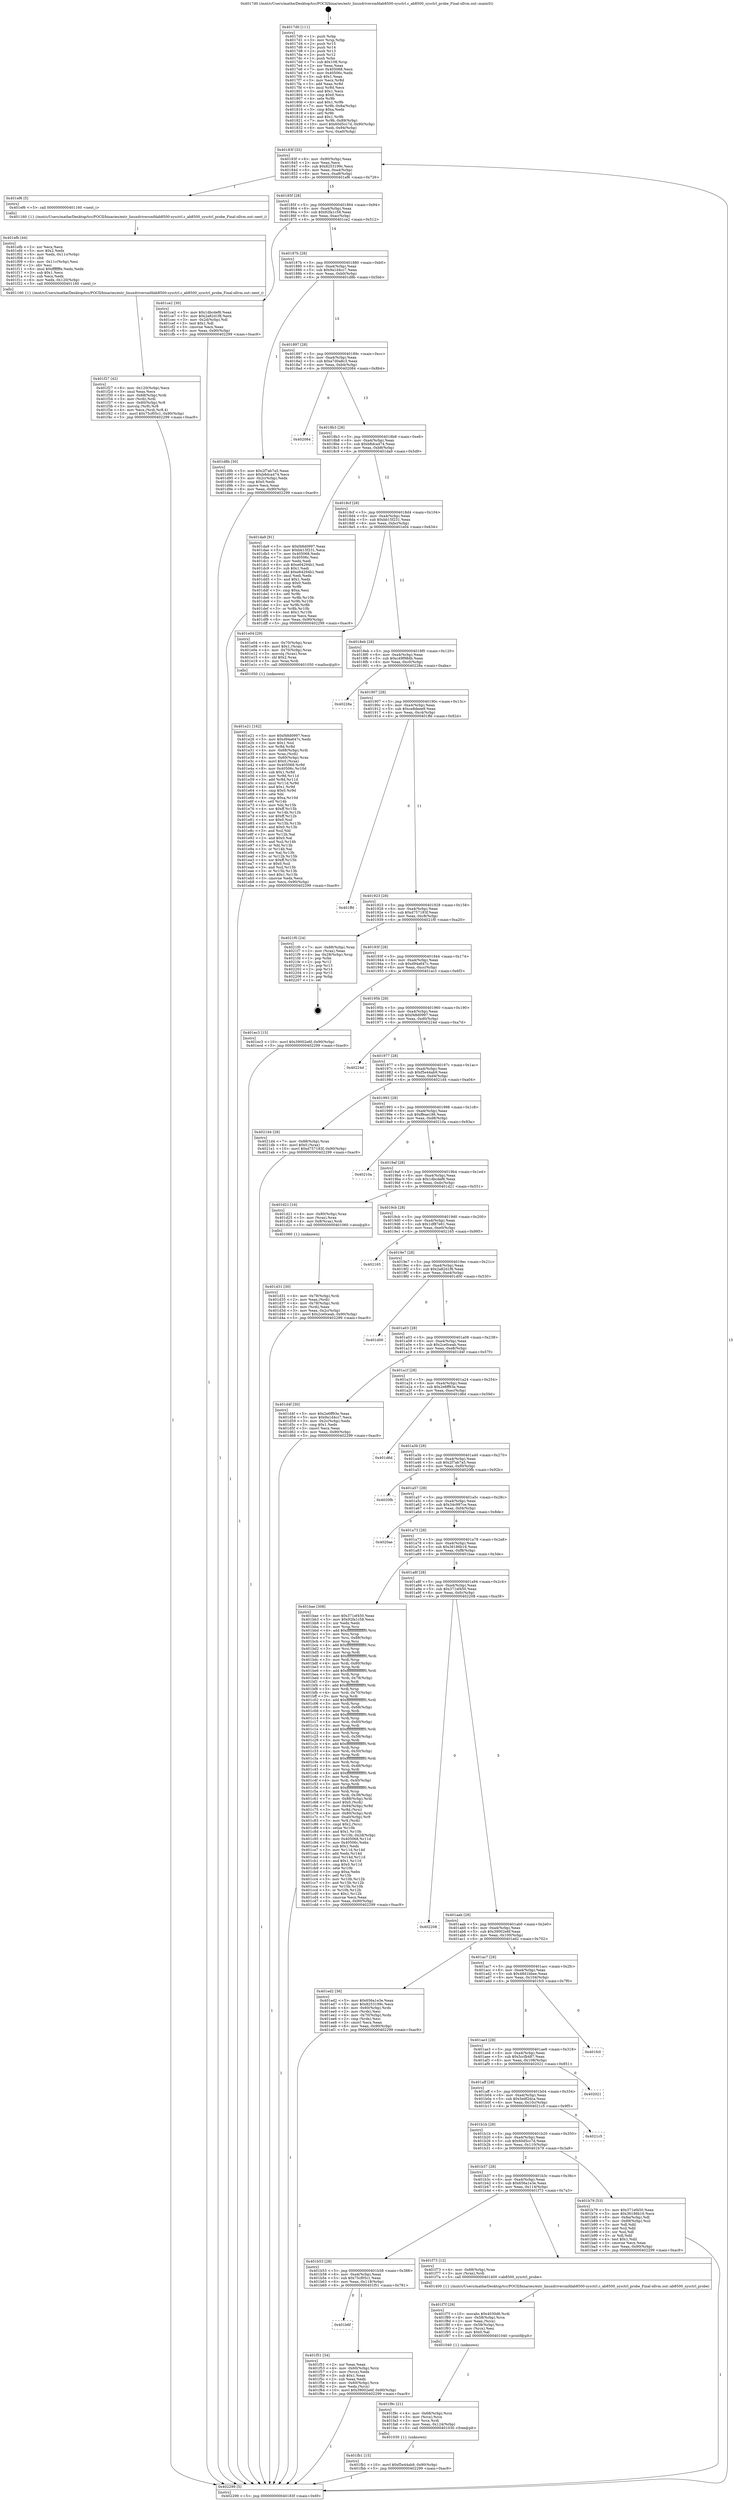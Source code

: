digraph "0x4017d0" {
  label = "0x4017d0 (/mnt/c/Users/mathe/Desktop/tcc/POCII/binaries/extr_linuxdriversmfdab8500-sysctrl.c_ab8500_sysctrl_probe_Final-ollvm.out::main(0))"
  labelloc = "t"
  node[shape=record]

  Entry [label="",width=0.3,height=0.3,shape=circle,fillcolor=black,style=filled]
  "0x40183f" [label="{
     0x40183f [32]\l
     | [instrs]\l
     &nbsp;&nbsp;0x40183f \<+6\>: mov -0x90(%rbp),%eax\l
     &nbsp;&nbsp;0x401845 \<+2\>: mov %eax,%ecx\l
     &nbsp;&nbsp;0x401847 \<+6\>: sub $0x8253199c,%ecx\l
     &nbsp;&nbsp;0x40184d \<+6\>: mov %eax,-0xa4(%rbp)\l
     &nbsp;&nbsp;0x401853 \<+6\>: mov %ecx,-0xa8(%rbp)\l
     &nbsp;&nbsp;0x401859 \<+6\>: je 0000000000401ef6 \<main+0x726\>\l
  }"]
  "0x401ef6" [label="{
     0x401ef6 [5]\l
     | [instrs]\l
     &nbsp;&nbsp;0x401ef6 \<+5\>: call 0000000000401160 \<next_i\>\l
     | [calls]\l
     &nbsp;&nbsp;0x401160 \{1\} (/mnt/c/Users/mathe/Desktop/tcc/POCII/binaries/extr_linuxdriversmfdab8500-sysctrl.c_ab8500_sysctrl_probe_Final-ollvm.out::next_i)\l
  }"]
  "0x40185f" [label="{
     0x40185f [28]\l
     | [instrs]\l
     &nbsp;&nbsp;0x40185f \<+5\>: jmp 0000000000401864 \<main+0x94\>\l
     &nbsp;&nbsp;0x401864 \<+6\>: mov -0xa4(%rbp),%eax\l
     &nbsp;&nbsp;0x40186a \<+5\>: sub $0x92fa1c58,%eax\l
     &nbsp;&nbsp;0x40186f \<+6\>: mov %eax,-0xac(%rbp)\l
     &nbsp;&nbsp;0x401875 \<+6\>: je 0000000000401ce2 \<main+0x512\>\l
  }"]
  Exit [label="",width=0.3,height=0.3,shape=circle,fillcolor=black,style=filled,peripheries=2]
  "0x401ce2" [label="{
     0x401ce2 [30]\l
     | [instrs]\l
     &nbsp;&nbsp;0x401ce2 \<+5\>: mov $0x1dbcdef6,%eax\l
     &nbsp;&nbsp;0x401ce7 \<+5\>: mov $0x2a82d1f8,%ecx\l
     &nbsp;&nbsp;0x401cec \<+3\>: mov -0x2d(%rbp),%dl\l
     &nbsp;&nbsp;0x401cef \<+3\>: test $0x1,%dl\l
     &nbsp;&nbsp;0x401cf2 \<+3\>: cmovne %ecx,%eax\l
     &nbsp;&nbsp;0x401cf5 \<+6\>: mov %eax,-0x90(%rbp)\l
     &nbsp;&nbsp;0x401cfb \<+5\>: jmp 0000000000402299 \<main+0xac9\>\l
  }"]
  "0x40187b" [label="{
     0x40187b [28]\l
     | [instrs]\l
     &nbsp;&nbsp;0x40187b \<+5\>: jmp 0000000000401880 \<main+0xb0\>\l
     &nbsp;&nbsp;0x401880 \<+6\>: mov -0xa4(%rbp),%eax\l
     &nbsp;&nbsp;0x401886 \<+5\>: sub $0x9a1d4cc7,%eax\l
     &nbsp;&nbsp;0x40188b \<+6\>: mov %eax,-0xb0(%rbp)\l
     &nbsp;&nbsp;0x401891 \<+6\>: je 0000000000401d8b \<main+0x5bb\>\l
  }"]
  "0x401fb1" [label="{
     0x401fb1 [15]\l
     | [instrs]\l
     &nbsp;&nbsp;0x401fb1 \<+10\>: movl $0xf5e44ab9,-0x90(%rbp)\l
     &nbsp;&nbsp;0x401fbb \<+5\>: jmp 0000000000402299 \<main+0xac9\>\l
  }"]
  "0x401d8b" [label="{
     0x401d8b [30]\l
     | [instrs]\l
     &nbsp;&nbsp;0x401d8b \<+5\>: mov $0x2f7ab7a5,%eax\l
     &nbsp;&nbsp;0x401d90 \<+5\>: mov $0xb8dca474,%ecx\l
     &nbsp;&nbsp;0x401d95 \<+3\>: mov -0x2c(%rbp),%edx\l
     &nbsp;&nbsp;0x401d98 \<+3\>: cmp $0x0,%edx\l
     &nbsp;&nbsp;0x401d9b \<+3\>: cmove %ecx,%eax\l
     &nbsp;&nbsp;0x401d9e \<+6\>: mov %eax,-0x90(%rbp)\l
     &nbsp;&nbsp;0x401da4 \<+5\>: jmp 0000000000402299 \<main+0xac9\>\l
  }"]
  "0x401897" [label="{
     0x401897 [28]\l
     | [instrs]\l
     &nbsp;&nbsp;0x401897 \<+5\>: jmp 000000000040189c \<main+0xcc\>\l
     &nbsp;&nbsp;0x40189c \<+6\>: mov -0xa4(%rbp),%eax\l
     &nbsp;&nbsp;0x4018a2 \<+5\>: sub $0xa7d0a8c3,%eax\l
     &nbsp;&nbsp;0x4018a7 \<+6\>: mov %eax,-0xb4(%rbp)\l
     &nbsp;&nbsp;0x4018ad \<+6\>: je 0000000000402084 \<main+0x8b4\>\l
  }"]
  "0x401f9c" [label="{
     0x401f9c [21]\l
     | [instrs]\l
     &nbsp;&nbsp;0x401f9c \<+4\>: mov -0x68(%rbp),%rcx\l
     &nbsp;&nbsp;0x401fa0 \<+3\>: mov (%rcx),%rcx\l
     &nbsp;&nbsp;0x401fa3 \<+3\>: mov %rcx,%rdi\l
     &nbsp;&nbsp;0x401fa6 \<+6\>: mov %eax,-0x124(%rbp)\l
     &nbsp;&nbsp;0x401fac \<+5\>: call 0000000000401030 \<free@plt\>\l
     | [calls]\l
     &nbsp;&nbsp;0x401030 \{1\} (unknown)\l
  }"]
  "0x402084" [label="{
     0x402084\l
  }", style=dashed]
  "0x4018b3" [label="{
     0x4018b3 [28]\l
     | [instrs]\l
     &nbsp;&nbsp;0x4018b3 \<+5\>: jmp 00000000004018b8 \<main+0xe8\>\l
     &nbsp;&nbsp;0x4018b8 \<+6\>: mov -0xa4(%rbp),%eax\l
     &nbsp;&nbsp;0x4018be \<+5\>: sub $0xb8dca474,%eax\l
     &nbsp;&nbsp;0x4018c3 \<+6\>: mov %eax,-0xb8(%rbp)\l
     &nbsp;&nbsp;0x4018c9 \<+6\>: je 0000000000401da9 \<main+0x5d9\>\l
  }"]
  "0x401f7f" [label="{
     0x401f7f [29]\l
     | [instrs]\l
     &nbsp;&nbsp;0x401f7f \<+10\>: movabs $0x4030d6,%rdi\l
     &nbsp;&nbsp;0x401f89 \<+4\>: mov -0x58(%rbp),%rcx\l
     &nbsp;&nbsp;0x401f8d \<+2\>: mov %eax,(%rcx)\l
     &nbsp;&nbsp;0x401f8f \<+4\>: mov -0x58(%rbp),%rcx\l
     &nbsp;&nbsp;0x401f93 \<+2\>: mov (%rcx),%esi\l
     &nbsp;&nbsp;0x401f95 \<+2\>: mov $0x0,%al\l
     &nbsp;&nbsp;0x401f97 \<+5\>: call 0000000000401040 \<printf@plt\>\l
     | [calls]\l
     &nbsp;&nbsp;0x401040 \{1\} (unknown)\l
  }"]
  "0x401da9" [label="{
     0x401da9 [91]\l
     | [instrs]\l
     &nbsp;&nbsp;0x401da9 \<+5\>: mov $0xf48d0997,%eax\l
     &nbsp;&nbsp;0x401dae \<+5\>: mov $0xbb15f231,%ecx\l
     &nbsp;&nbsp;0x401db3 \<+7\>: mov 0x405068,%edx\l
     &nbsp;&nbsp;0x401dba \<+7\>: mov 0x40506c,%esi\l
     &nbsp;&nbsp;0x401dc1 \<+2\>: mov %edx,%edi\l
     &nbsp;&nbsp;0x401dc3 \<+6\>: sub $0xe64294b1,%edi\l
     &nbsp;&nbsp;0x401dc9 \<+3\>: sub $0x1,%edi\l
     &nbsp;&nbsp;0x401dcc \<+6\>: add $0xe64294b1,%edi\l
     &nbsp;&nbsp;0x401dd2 \<+3\>: imul %edi,%edx\l
     &nbsp;&nbsp;0x401dd5 \<+3\>: and $0x1,%edx\l
     &nbsp;&nbsp;0x401dd8 \<+3\>: cmp $0x0,%edx\l
     &nbsp;&nbsp;0x401ddb \<+4\>: sete %r8b\l
     &nbsp;&nbsp;0x401ddf \<+3\>: cmp $0xa,%esi\l
     &nbsp;&nbsp;0x401de2 \<+4\>: setl %r9b\l
     &nbsp;&nbsp;0x401de6 \<+3\>: mov %r8b,%r10b\l
     &nbsp;&nbsp;0x401de9 \<+3\>: and %r9b,%r10b\l
     &nbsp;&nbsp;0x401dec \<+3\>: xor %r9b,%r8b\l
     &nbsp;&nbsp;0x401def \<+3\>: or %r8b,%r10b\l
     &nbsp;&nbsp;0x401df2 \<+4\>: test $0x1,%r10b\l
     &nbsp;&nbsp;0x401df6 \<+3\>: cmovne %ecx,%eax\l
     &nbsp;&nbsp;0x401df9 \<+6\>: mov %eax,-0x90(%rbp)\l
     &nbsp;&nbsp;0x401dff \<+5\>: jmp 0000000000402299 \<main+0xac9\>\l
  }"]
  "0x4018cf" [label="{
     0x4018cf [28]\l
     | [instrs]\l
     &nbsp;&nbsp;0x4018cf \<+5\>: jmp 00000000004018d4 \<main+0x104\>\l
     &nbsp;&nbsp;0x4018d4 \<+6\>: mov -0xa4(%rbp),%eax\l
     &nbsp;&nbsp;0x4018da \<+5\>: sub $0xbb15f231,%eax\l
     &nbsp;&nbsp;0x4018df \<+6\>: mov %eax,-0xbc(%rbp)\l
     &nbsp;&nbsp;0x4018e5 \<+6\>: je 0000000000401e04 \<main+0x634\>\l
  }"]
  "0x401b6f" [label="{
     0x401b6f\l
  }", style=dashed]
  "0x401e04" [label="{
     0x401e04 [29]\l
     | [instrs]\l
     &nbsp;&nbsp;0x401e04 \<+4\>: mov -0x70(%rbp),%rax\l
     &nbsp;&nbsp;0x401e08 \<+6\>: movl $0x1,(%rax)\l
     &nbsp;&nbsp;0x401e0e \<+4\>: mov -0x70(%rbp),%rax\l
     &nbsp;&nbsp;0x401e12 \<+3\>: movslq (%rax),%rax\l
     &nbsp;&nbsp;0x401e15 \<+4\>: shl $0x2,%rax\l
     &nbsp;&nbsp;0x401e19 \<+3\>: mov %rax,%rdi\l
     &nbsp;&nbsp;0x401e1c \<+5\>: call 0000000000401050 \<malloc@plt\>\l
     | [calls]\l
     &nbsp;&nbsp;0x401050 \{1\} (unknown)\l
  }"]
  "0x4018eb" [label="{
     0x4018eb [28]\l
     | [instrs]\l
     &nbsp;&nbsp;0x4018eb \<+5\>: jmp 00000000004018f0 \<main+0x120\>\l
     &nbsp;&nbsp;0x4018f0 \<+6\>: mov -0xa4(%rbp),%eax\l
     &nbsp;&nbsp;0x4018f6 \<+5\>: sub $0xc49f98db,%eax\l
     &nbsp;&nbsp;0x4018fb \<+6\>: mov %eax,-0xc0(%rbp)\l
     &nbsp;&nbsp;0x401901 \<+6\>: je 000000000040228a \<main+0xaba\>\l
  }"]
  "0x401f51" [label="{
     0x401f51 [34]\l
     | [instrs]\l
     &nbsp;&nbsp;0x401f51 \<+2\>: xor %eax,%eax\l
     &nbsp;&nbsp;0x401f53 \<+4\>: mov -0x60(%rbp),%rcx\l
     &nbsp;&nbsp;0x401f57 \<+2\>: mov (%rcx),%edx\l
     &nbsp;&nbsp;0x401f59 \<+3\>: sub $0x1,%eax\l
     &nbsp;&nbsp;0x401f5c \<+2\>: sub %eax,%edx\l
     &nbsp;&nbsp;0x401f5e \<+4\>: mov -0x60(%rbp),%rcx\l
     &nbsp;&nbsp;0x401f62 \<+2\>: mov %edx,(%rcx)\l
     &nbsp;&nbsp;0x401f64 \<+10\>: movl $0x39002e6f,-0x90(%rbp)\l
     &nbsp;&nbsp;0x401f6e \<+5\>: jmp 0000000000402299 \<main+0xac9\>\l
  }"]
  "0x40228a" [label="{
     0x40228a\l
  }", style=dashed]
  "0x401907" [label="{
     0x401907 [28]\l
     | [instrs]\l
     &nbsp;&nbsp;0x401907 \<+5\>: jmp 000000000040190c \<main+0x13c\>\l
     &nbsp;&nbsp;0x40190c \<+6\>: mov -0xa4(%rbp),%eax\l
     &nbsp;&nbsp;0x401912 \<+5\>: sub $0xce8deee9,%eax\l
     &nbsp;&nbsp;0x401917 \<+6\>: mov %eax,-0xc4(%rbp)\l
     &nbsp;&nbsp;0x40191d \<+6\>: je 0000000000401ffd \<main+0x82d\>\l
  }"]
  "0x401b53" [label="{
     0x401b53 [28]\l
     | [instrs]\l
     &nbsp;&nbsp;0x401b53 \<+5\>: jmp 0000000000401b58 \<main+0x388\>\l
     &nbsp;&nbsp;0x401b58 \<+6\>: mov -0xa4(%rbp),%eax\l
     &nbsp;&nbsp;0x401b5e \<+5\>: sub $0x75cf05c1,%eax\l
     &nbsp;&nbsp;0x401b63 \<+6\>: mov %eax,-0x118(%rbp)\l
     &nbsp;&nbsp;0x401b69 \<+6\>: je 0000000000401f51 \<main+0x781\>\l
  }"]
  "0x401ffd" [label="{
     0x401ffd\l
  }", style=dashed]
  "0x401923" [label="{
     0x401923 [28]\l
     | [instrs]\l
     &nbsp;&nbsp;0x401923 \<+5\>: jmp 0000000000401928 \<main+0x158\>\l
     &nbsp;&nbsp;0x401928 \<+6\>: mov -0xa4(%rbp),%eax\l
     &nbsp;&nbsp;0x40192e \<+5\>: sub $0xd757183f,%eax\l
     &nbsp;&nbsp;0x401933 \<+6\>: mov %eax,-0xc8(%rbp)\l
     &nbsp;&nbsp;0x401939 \<+6\>: je 00000000004021f0 \<main+0xa20\>\l
  }"]
  "0x401f73" [label="{
     0x401f73 [12]\l
     | [instrs]\l
     &nbsp;&nbsp;0x401f73 \<+4\>: mov -0x68(%rbp),%rax\l
     &nbsp;&nbsp;0x401f77 \<+3\>: mov (%rax),%rdi\l
     &nbsp;&nbsp;0x401f7a \<+5\>: call 0000000000401400 \<ab8500_sysctrl_probe\>\l
     | [calls]\l
     &nbsp;&nbsp;0x401400 \{1\} (/mnt/c/Users/mathe/Desktop/tcc/POCII/binaries/extr_linuxdriversmfdab8500-sysctrl.c_ab8500_sysctrl_probe_Final-ollvm.out::ab8500_sysctrl_probe)\l
  }"]
  "0x4021f0" [label="{
     0x4021f0 [24]\l
     | [instrs]\l
     &nbsp;&nbsp;0x4021f0 \<+7\>: mov -0x88(%rbp),%rax\l
     &nbsp;&nbsp;0x4021f7 \<+2\>: mov (%rax),%eax\l
     &nbsp;&nbsp;0x4021f9 \<+4\>: lea -0x28(%rbp),%rsp\l
     &nbsp;&nbsp;0x4021fd \<+1\>: pop %rbx\l
     &nbsp;&nbsp;0x4021fe \<+2\>: pop %r12\l
     &nbsp;&nbsp;0x402200 \<+2\>: pop %r13\l
     &nbsp;&nbsp;0x402202 \<+2\>: pop %r14\l
     &nbsp;&nbsp;0x402204 \<+2\>: pop %r15\l
     &nbsp;&nbsp;0x402206 \<+1\>: pop %rbp\l
     &nbsp;&nbsp;0x402207 \<+1\>: ret\l
  }"]
  "0x40193f" [label="{
     0x40193f [28]\l
     | [instrs]\l
     &nbsp;&nbsp;0x40193f \<+5\>: jmp 0000000000401944 \<main+0x174\>\l
     &nbsp;&nbsp;0x401944 \<+6\>: mov -0xa4(%rbp),%eax\l
     &nbsp;&nbsp;0x40194a \<+5\>: sub $0xd94a647c,%eax\l
     &nbsp;&nbsp;0x40194f \<+6\>: mov %eax,-0xcc(%rbp)\l
     &nbsp;&nbsp;0x401955 \<+6\>: je 0000000000401ec3 \<main+0x6f3\>\l
  }"]
  "0x401f27" [label="{
     0x401f27 [42]\l
     | [instrs]\l
     &nbsp;&nbsp;0x401f27 \<+6\>: mov -0x120(%rbp),%ecx\l
     &nbsp;&nbsp;0x401f2d \<+3\>: imul %eax,%ecx\l
     &nbsp;&nbsp;0x401f30 \<+4\>: mov -0x68(%rbp),%rdi\l
     &nbsp;&nbsp;0x401f34 \<+3\>: mov (%rdi),%rdi\l
     &nbsp;&nbsp;0x401f37 \<+4\>: mov -0x60(%rbp),%r8\l
     &nbsp;&nbsp;0x401f3b \<+3\>: movslq (%r8),%r8\l
     &nbsp;&nbsp;0x401f3e \<+4\>: mov %ecx,(%rdi,%r8,4)\l
     &nbsp;&nbsp;0x401f42 \<+10\>: movl $0x75cf05c1,-0x90(%rbp)\l
     &nbsp;&nbsp;0x401f4c \<+5\>: jmp 0000000000402299 \<main+0xac9\>\l
  }"]
  "0x401ec3" [label="{
     0x401ec3 [15]\l
     | [instrs]\l
     &nbsp;&nbsp;0x401ec3 \<+10\>: movl $0x39002e6f,-0x90(%rbp)\l
     &nbsp;&nbsp;0x401ecd \<+5\>: jmp 0000000000402299 \<main+0xac9\>\l
  }"]
  "0x40195b" [label="{
     0x40195b [28]\l
     | [instrs]\l
     &nbsp;&nbsp;0x40195b \<+5\>: jmp 0000000000401960 \<main+0x190\>\l
     &nbsp;&nbsp;0x401960 \<+6\>: mov -0xa4(%rbp),%eax\l
     &nbsp;&nbsp;0x401966 \<+5\>: sub $0xf48d0997,%eax\l
     &nbsp;&nbsp;0x40196b \<+6\>: mov %eax,-0xd0(%rbp)\l
     &nbsp;&nbsp;0x401971 \<+6\>: je 000000000040224d \<main+0xa7d\>\l
  }"]
  "0x401efb" [label="{
     0x401efb [44]\l
     | [instrs]\l
     &nbsp;&nbsp;0x401efb \<+2\>: xor %ecx,%ecx\l
     &nbsp;&nbsp;0x401efd \<+5\>: mov $0x2,%edx\l
     &nbsp;&nbsp;0x401f02 \<+6\>: mov %edx,-0x11c(%rbp)\l
     &nbsp;&nbsp;0x401f08 \<+1\>: cltd\l
     &nbsp;&nbsp;0x401f09 \<+6\>: mov -0x11c(%rbp),%esi\l
     &nbsp;&nbsp;0x401f0f \<+2\>: idiv %esi\l
     &nbsp;&nbsp;0x401f11 \<+6\>: imul $0xfffffffe,%edx,%edx\l
     &nbsp;&nbsp;0x401f17 \<+3\>: sub $0x1,%ecx\l
     &nbsp;&nbsp;0x401f1a \<+2\>: sub %ecx,%edx\l
     &nbsp;&nbsp;0x401f1c \<+6\>: mov %edx,-0x120(%rbp)\l
     &nbsp;&nbsp;0x401f22 \<+5\>: call 0000000000401160 \<next_i\>\l
     | [calls]\l
     &nbsp;&nbsp;0x401160 \{1\} (/mnt/c/Users/mathe/Desktop/tcc/POCII/binaries/extr_linuxdriversmfdab8500-sysctrl.c_ab8500_sysctrl_probe_Final-ollvm.out::next_i)\l
  }"]
  "0x40224d" [label="{
     0x40224d\l
  }", style=dashed]
  "0x401977" [label="{
     0x401977 [28]\l
     | [instrs]\l
     &nbsp;&nbsp;0x401977 \<+5\>: jmp 000000000040197c \<main+0x1ac\>\l
     &nbsp;&nbsp;0x40197c \<+6\>: mov -0xa4(%rbp),%eax\l
     &nbsp;&nbsp;0x401982 \<+5\>: sub $0xf5e44ab9,%eax\l
     &nbsp;&nbsp;0x401987 \<+6\>: mov %eax,-0xd4(%rbp)\l
     &nbsp;&nbsp;0x40198d \<+6\>: je 00000000004021d4 \<main+0xa04\>\l
  }"]
  "0x401e21" [label="{
     0x401e21 [162]\l
     | [instrs]\l
     &nbsp;&nbsp;0x401e21 \<+5\>: mov $0xf48d0997,%ecx\l
     &nbsp;&nbsp;0x401e26 \<+5\>: mov $0xd94a647c,%edx\l
     &nbsp;&nbsp;0x401e2b \<+3\>: mov $0x1,%sil\l
     &nbsp;&nbsp;0x401e2e \<+3\>: xor %r8d,%r8d\l
     &nbsp;&nbsp;0x401e31 \<+4\>: mov -0x68(%rbp),%rdi\l
     &nbsp;&nbsp;0x401e35 \<+3\>: mov %rax,(%rdi)\l
     &nbsp;&nbsp;0x401e38 \<+4\>: mov -0x60(%rbp),%rax\l
     &nbsp;&nbsp;0x401e3c \<+6\>: movl $0x0,(%rax)\l
     &nbsp;&nbsp;0x401e42 \<+8\>: mov 0x405068,%r9d\l
     &nbsp;&nbsp;0x401e4a \<+8\>: mov 0x40506c,%r10d\l
     &nbsp;&nbsp;0x401e52 \<+4\>: sub $0x1,%r8d\l
     &nbsp;&nbsp;0x401e56 \<+3\>: mov %r9d,%r11d\l
     &nbsp;&nbsp;0x401e59 \<+3\>: add %r8d,%r11d\l
     &nbsp;&nbsp;0x401e5c \<+4\>: imul %r11d,%r9d\l
     &nbsp;&nbsp;0x401e60 \<+4\>: and $0x1,%r9d\l
     &nbsp;&nbsp;0x401e64 \<+4\>: cmp $0x0,%r9d\l
     &nbsp;&nbsp;0x401e68 \<+3\>: sete %bl\l
     &nbsp;&nbsp;0x401e6b \<+4\>: cmp $0xa,%r10d\l
     &nbsp;&nbsp;0x401e6f \<+4\>: setl %r14b\l
     &nbsp;&nbsp;0x401e73 \<+3\>: mov %bl,%r15b\l
     &nbsp;&nbsp;0x401e76 \<+4\>: xor $0xff,%r15b\l
     &nbsp;&nbsp;0x401e7a \<+3\>: mov %r14b,%r12b\l
     &nbsp;&nbsp;0x401e7d \<+4\>: xor $0xff,%r12b\l
     &nbsp;&nbsp;0x401e81 \<+4\>: xor $0x0,%sil\l
     &nbsp;&nbsp;0x401e85 \<+3\>: mov %r15b,%r13b\l
     &nbsp;&nbsp;0x401e88 \<+4\>: and $0x0,%r13b\l
     &nbsp;&nbsp;0x401e8c \<+3\>: and %sil,%bl\l
     &nbsp;&nbsp;0x401e8f \<+3\>: mov %r12b,%al\l
     &nbsp;&nbsp;0x401e92 \<+2\>: and $0x0,%al\l
     &nbsp;&nbsp;0x401e94 \<+3\>: and %sil,%r14b\l
     &nbsp;&nbsp;0x401e97 \<+3\>: or %bl,%r13b\l
     &nbsp;&nbsp;0x401e9a \<+3\>: or %r14b,%al\l
     &nbsp;&nbsp;0x401e9d \<+3\>: xor %al,%r13b\l
     &nbsp;&nbsp;0x401ea0 \<+3\>: or %r12b,%r15b\l
     &nbsp;&nbsp;0x401ea3 \<+4\>: xor $0xff,%r15b\l
     &nbsp;&nbsp;0x401ea7 \<+4\>: or $0x0,%sil\l
     &nbsp;&nbsp;0x401eab \<+3\>: and %sil,%r15b\l
     &nbsp;&nbsp;0x401eae \<+3\>: or %r15b,%r13b\l
     &nbsp;&nbsp;0x401eb1 \<+4\>: test $0x1,%r13b\l
     &nbsp;&nbsp;0x401eb5 \<+3\>: cmovne %edx,%ecx\l
     &nbsp;&nbsp;0x401eb8 \<+6\>: mov %ecx,-0x90(%rbp)\l
     &nbsp;&nbsp;0x401ebe \<+5\>: jmp 0000000000402299 \<main+0xac9\>\l
  }"]
  "0x4021d4" [label="{
     0x4021d4 [28]\l
     | [instrs]\l
     &nbsp;&nbsp;0x4021d4 \<+7\>: mov -0x88(%rbp),%rax\l
     &nbsp;&nbsp;0x4021db \<+6\>: movl $0x0,(%rax)\l
     &nbsp;&nbsp;0x4021e1 \<+10\>: movl $0xd757183f,-0x90(%rbp)\l
     &nbsp;&nbsp;0x4021eb \<+5\>: jmp 0000000000402299 \<main+0xac9\>\l
  }"]
  "0x401993" [label="{
     0x401993 [28]\l
     | [instrs]\l
     &nbsp;&nbsp;0x401993 \<+5\>: jmp 0000000000401998 \<main+0x1c8\>\l
     &nbsp;&nbsp;0x401998 \<+6\>: mov -0xa4(%rbp),%eax\l
     &nbsp;&nbsp;0x40199e \<+5\>: sub $0xffeae186,%eax\l
     &nbsp;&nbsp;0x4019a3 \<+6\>: mov %eax,-0xd8(%rbp)\l
     &nbsp;&nbsp;0x4019a9 \<+6\>: je 000000000040210a \<main+0x93a\>\l
  }"]
  "0x401d31" [label="{
     0x401d31 [30]\l
     | [instrs]\l
     &nbsp;&nbsp;0x401d31 \<+4\>: mov -0x78(%rbp),%rdi\l
     &nbsp;&nbsp;0x401d35 \<+2\>: mov %eax,(%rdi)\l
     &nbsp;&nbsp;0x401d37 \<+4\>: mov -0x78(%rbp),%rdi\l
     &nbsp;&nbsp;0x401d3b \<+2\>: mov (%rdi),%eax\l
     &nbsp;&nbsp;0x401d3d \<+3\>: mov %eax,-0x2c(%rbp)\l
     &nbsp;&nbsp;0x401d40 \<+10\>: movl $0x2ce0ceab,-0x90(%rbp)\l
     &nbsp;&nbsp;0x401d4a \<+5\>: jmp 0000000000402299 \<main+0xac9\>\l
  }"]
  "0x40210a" [label="{
     0x40210a\l
  }", style=dashed]
  "0x4019af" [label="{
     0x4019af [28]\l
     | [instrs]\l
     &nbsp;&nbsp;0x4019af \<+5\>: jmp 00000000004019b4 \<main+0x1e4\>\l
     &nbsp;&nbsp;0x4019b4 \<+6\>: mov -0xa4(%rbp),%eax\l
     &nbsp;&nbsp;0x4019ba \<+5\>: sub $0x1dbcdef6,%eax\l
     &nbsp;&nbsp;0x4019bf \<+6\>: mov %eax,-0xdc(%rbp)\l
     &nbsp;&nbsp;0x4019c5 \<+6\>: je 0000000000401d21 \<main+0x551\>\l
  }"]
  "0x4017d0" [label="{
     0x4017d0 [111]\l
     | [instrs]\l
     &nbsp;&nbsp;0x4017d0 \<+1\>: push %rbp\l
     &nbsp;&nbsp;0x4017d1 \<+3\>: mov %rsp,%rbp\l
     &nbsp;&nbsp;0x4017d4 \<+2\>: push %r15\l
     &nbsp;&nbsp;0x4017d6 \<+2\>: push %r14\l
     &nbsp;&nbsp;0x4017d8 \<+2\>: push %r13\l
     &nbsp;&nbsp;0x4017da \<+2\>: push %r12\l
     &nbsp;&nbsp;0x4017dc \<+1\>: push %rbx\l
     &nbsp;&nbsp;0x4017dd \<+7\>: sub $0x108,%rsp\l
     &nbsp;&nbsp;0x4017e4 \<+2\>: xor %eax,%eax\l
     &nbsp;&nbsp;0x4017e6 \<+7\>: mov 0x405068,%ecx\l
     &nbsp;&nbsp;0x4017ed \<+7\>: mov 0x40506c,%edx\l
     &nbsp;&nbsp;0x4017f4 \<+3\>: sub $0x1,%eax\l
     &nbsp;&nbsp;0x4017f7 \<+3\>: mov %ecx,%r8d\l
     &nbsp;&nbsp;0x4017fa \<+3\>: add %eax,%r8d\l
     &nbsp;&nbsp;0x4017fd \<+4\>: imul %r8d,%ecx\l
     &nbsp;&nbsp;0x401801 \<+3\>: and $0x1,%ecx\l
     &nbsp;&nbsp;0x401804 \<+3\>: cmp $0x0,%ecx\l
     &nbsp;&nbsp;0x401807 \<+4\>: sete %r9b\l
     &nbsp;&nbsp;0x40180b \<+4\>: and $0x1,%r9b\l
     &nbsp;&nbsp;0x40180f \<+7\>: mov %r9b,-0x8a(%rbp)\l
     &nbsp;&nbsp;0x401816 \<+3\>: cmp $0xa,%edx\l
     &nbsp;&nbsp;0x401819 \<+4\>: setl %r9b\l
     &nbsp;&nbsp;0x40181d \<+4\>: and $0x1,%r9b\l
     &nbsp;&nbsp;0x401821 \<+7\>: mov %r9b,-0x89(%rbp)\l
     &nbsp;&nbsp;0x401828 \<+10\>: movl $0x60d5cc7d,-0x90(%rbp)\l
     &nbsp;&nbsp;0x401832 \<+6\>: mov %edi,-0x94(%rbp)\l
     &nbsp;&nbsp;0x401838 \<+7\>: mov %rsi,-0xa0(%rbp)\l
  }"]
  "0x401d21" [label="{
     0x401d21 [16]\l
     | [instrs]\l
     &nbsp;&nbsp;0x401d21 \<+4\>: mov -0x80(%rbp),%rax\l
     &nbsp;&nbsp;0x401d25 \<+3\>: mov (%rax),%rax\l
     &nbsp;&nbsp;0x401d28 \<+4\>: mov 0x8(%rax),%rdi\l
     &nbsp;&nbsp;0x401d2c \<+5\>: call 0000000000401060 \<atoi@plt\>\l
     | [calls]\l
     &nbsp;&nbsp;0x401060 \{1\} (unknown)\l
  }"]
  "0x4019cb" [label="{
     0x4019cb [28]\l
     | [instrs]\l
     &nbsp;&nbsp;0x4019cb \<+5\>: jmp 00000000004019d0 \<main+0x200\>\l
     &nbsp;&nbsp;0x4019d0 \<+6\>: mov -0xa4(%rbp),%eax\l
     &nbsp;&nbsp;0x4019d6 \<+5\>: sub $0x1df87e61,%eax\l
     &nbsp;&nbsp;0x4019db \<+6\>: mov %eax,-0xe0(%rbp)\l
     &nbsp;&nbsp;0x4019e1 \<+6\>: je 0000000000402165 \<main+0x995\>\l
  }"]
  "0x402299" [label="{
     0x402299 [5]\l
     | [instrs]\l
     &nbsp;&nbsp;0x402299 \<+5\>: jmp 000000000040183f \<main+0x6f\>\l
  }"]
  "0x402165" [label="{
     0x402165\l
  }", style=dashed]
  "0x4019e7" [label="{
     0x4019e7 [28]\l
     | [instrs]\l
     &nbsp;&nbsp;0x4019e7 \<+5\>: jmp 00000000004019ec \<main+0x21c\>\l
     &nbsp;&nbsp;0x4019ec \<+6\>: mov -0xa4(%rbp),%eax\l
     &nbsp;&nbsp;0x4019f2 \<+5\>: sub $0x2a82d1f8,%eax\l
     &nbsp;&nbsp;0x4019f7 \<+6\>: mov %eax,-0xe4(%rbp)\l
     &nbsp;&nbsp;0x4019fd \<+6\>: je 0000000000401d00 \<main+0x530\>\l
  }"]
  "0x401b37" [label="{
     0x401b37 [28]\l
     | [instrs]\l
     &nbsp;&nbsp;0x401b37 \<+5\>: jmp 0000000000401b3c \<main+0x36c\>\l
     &nbsp;&nbsp;0x401b3c \<+6\>: mov -0xa4(%rbp),%eax\l
     &nbsp;&nbsp;0x401b42 \<+5\>: sub $0x656a1e3e,%eax\l
     &nbsp;&nbsp;0x401b47 \<+6\>: mov %eax,-0x114(%rbp)\l
     &nbsp;&nbsp;0x401b4d \<+6\>: je 0000000000401f73 \<main+0x7a3\>\l
  }"]
  "0x401d00" [label="{
     0x401d00\l
  }", style=dashed]
  "0x401a03" [label="{
     0x401a03 [28]\l
     | [instrs]\l
     &nbsp;&nbsp;0x401a03 \<+5\>: jmp 0000000000401a08 \<main+0x238\>\l
     &nbsp;&nbsp;0x401a08 \<+6\>: mov -0xa4(%rbp),%eax\l
     &nbsp;&nbsp;0x401a0e \<+5\>: sub $0x2ce0ceab,%eax\l
     &nbsp;&nbsp;0x401a13 \<+6\>: mov %eax,-0xe8(%rbp)\l
     &nbsp;&nbsp;0x401a19 \<+6\>: je 0000000000401d4f \<main+0x57f\>\l
  }"]
  "0x401b79" [label="{
     0x401b79 [53]\l
     | [instrs]\l
     &nbsp;&nbsp;0x401b79 \<+5\>: mov $0x371ef450,%eax\l
     &nbsp;&nbsp;0x401b7e \<+5\>: mov $0x36186b16,%ecx\l
     &nbsp;&nbsp;0x401b83 \<+6\>: mov -0x8a(%rbp),%dl\l
     &nbsp;&nbsp;0x401b89 \<+7\>: mov -0x89(%rbp),%sil\l
     &nbsp;&nbsp;0x401b90 \<+3\>: mov %dl,%dil\l
     &nbsp;&nbsp;0x401b93 \<+3\>: and %sil,%dil\l
     &nbsp;&nbsp;0x401b96 \<+3\>: xor %sil,%dl\l
     &nbsp;&nbsp;0x401b99 \<+3\>: or %dl,%dil\l
     &nbsp;&nbsp;0x401b9c \<+4\>: test $0x1,%dil\l
     &nbsp;&nbsp;0x401ba0 \<+3\>: cmovne %ecx,%eax\l
     &nbsp;&nbsp;0x401ba3 \<+6\>: mov %eax,-0x90(%rbp)\l
     &nbsp;&nbsp;0x401ba9 \<+5\>: jmp 0000000000402299 \<main+0xac9\>\l
  }"]
  "0x401d4f" [label="{
     0x401d4f [30]\l
     | [instrs]\l
     &nbsp;&nbsp;0x401d4f \<+5\>: mov $0x2e6ff93e,%eax\l
     &nbsp;&nbsp;0x401d54 \<+5\>: mov $0x9a1d4cc7,%ecx\l
     &nbsp;&nbsp;0x401d59 \<+3\>: mov -0x2c(%rbp),%edx\l
     &nbsp;&nbsp;0x401d5c \<+3\>: cmp $0x1,%edx\l
     &nbsp;&nbsp;0x401d5f \<+3\>: cmovl %ecx,%eax\l
     &nbsp;&nbsp;0x401d62 \<+6\>: mov %eax,-0x90(%rbp)\l
     &nbsp;&nbsp;0x401d68 \<+5\>: jmp 0000000000402299 \<main+0xac9\>\l
  }"]
  "0x401a1f" [label="{
     0x401a1f [28]\l
     | [instrs]\l
     &nbsp;&nbsp;0x401a1f \<+5\>: jmp 0000000000401a24 \<main+0x254\>\l
     &nbsp;&nbsp;0x401a24 \<+6\>: mov -0xa4(%rbp),%eax\l
     &nbsp;&nbsp;0x401a2a \<+5\>: sub $0x2e6ff93e,%eax\l
     &nbsp;&nbsp;0x401a2f \<+6\>: mov %eax,-0xec(%rbp)\l
     &nbsp;&nbsp;0x401a35 \<+6\>: je 0000000000401d6d \<main+0x59d\>\l
  }"]
  "0x401b1b" [label="{
     0x401b1b [28]\l
     | [instrs]\l
     &nbsp;&nbsp;0x401b1b \<+5\>: jmp 0000000000401b20 \<main+0x350\>\l
     &nbsp;&nbsp;0x401b20 \<+6\>: mov -0xa4(%rbp),%eax\l
     &nbsp;&nbsp;0x401b26 \<+5\>: sub $0x60d5cc7d,%eax\l
     &nbsp;&nbsp;0x401b2b \<+6\>: mov %eax,-0x110(%rbp)\l
     &nbsp;&nbsp;0x401b31 \<+6\>: je 0000000000401b79 \<main+0x3a9\>\l
  }"]
  "0x401d6d" [label="{
     0x401d6d\l
  }", style=dashed]
  "0x401a3b" [label="{
     0x401a3b [28]\l
     | [instrs]\l
     &nbsp;&nbsp;0x401a3b \<+5\>: jmp 0000000000401a40 \<main+0x270\>\l
     &nbsp;&nbsp;0x401a40 \<+6\>: mov -0xa4(%rbp),%eax\l
     &nbsp;&nbsp;0x401a46 \<+5\>: sub $0x2f7ab7a5,%eax\l
     &nbsp;&nbsp;0x401a4b \<+6\>: mov %eax,-0xf0(%rbp)\l
     &nbsp;&nbsp;0x401a51 \<+6\>: je 00000000004020fb \<main+0x92b\>\l
  }"]
  "0x4021c5" [label="{
     0x4021c5\l
  }", style=dashed]
  "0x4020fb" [label="{
     0x4020fb\l
  }", style=dashed]
  "0x401a57" [label="{
     0x401a57 [28]\l
     | [instrs]\l
     &nbsp;&nbsp;0x401a57 \<+5\>: jmp 0000000000401a5c \<main+0x28c\>\l
     &nbsp;&nbsp;0x401a5c \<+6\>: mov -0xa4(%rbp),%eax\l
     &nbsp;&nbsp;0x401a62 \<+5\>: sub $0x34c997ce,%eax\l
     &nbsp;&nbsp;0x401a67 \<+6\>: mov %eax,-0xf4(%rbp)\l
     &nbsp;&nbsp;0x401a6d \<+6\>: je 00000000004020ae \<main+0x8de\>\l
  }"]
  "0x401aff" [label="{
     0x401aff [28]\l
     | [instrs]\l
     &nbsp;&nbsp;0x401aff \<+5\>: jmp 0000000000401b04 \<main+0x334\>\l
     &nbsp;&nbsp;0x401b04 \<+6\>: mov -0xa4(%rbp),%eax\l
     &nbsp;&nbsp;0x401b0a \<+5\>: sub $0x5edf2dca,%eax\l
     &nbsp;&nbsp;0x401b0f \<+6\>: mov %eax,-0x10c(%rbp)\l
     &nbsp;&nbsp;0x401b15 \<+6\>: je 00000000004021c5 \<main+0x9f5\>\l
  }"]
  "0x4020ae" [label="{
     0x4020ae\l
  }", style=dashed]
  "0x401a73" [label="{
     0x401a73 [28]\l
     | [instrs]\l
     &nbsp;&nbsp;0x401a73 \<+5\>: jmp 0000000000401a78 \<main+0x2a8\>\l
     &nbsp;&nbsp;0x401a78 \<+6\>: mov -0xa4(%rbp),%eax\l
     &nbsp;&nbsp;0x401a7e \<+5\>: sub $0x36186b16,%eax\l
     &nbsp;&nbsp;0x401a83 \<+6\>: mov %eax,-0xf8(%rbp)\l
     &nbsp;&nbsp;0x401a89 \<+6\>: je 0000000000401bae \<main+0x3de\>\l
  }"]
  "0x402021" [label="{
     0x402021\l
  }", style=dashed]
  "0x401bae" [label="{
     0x401bae [308]\l
     | [instrs]\l
     &nbsp;&nbsp;0x401bae \<+5\>: mov $0x371ef450,%eax\l
     &nbsp;&nbsp;0x401bb3 \<+5\>: mov $0x92fa1c58,%ecx\l
     &nbsp;&nbsp;0x401bb8 \<+2\>: xor %edx,%edx\l
     &nbsp;&nbsp;0x401bba \<+3\>: mov %rsp,%rsi\l
     &nbsp;&nbsp;0x401bbd \<+4\>: add $0xfffffffffffffff0,%rsi\l
     &nbsp;&nbsp;0x401bc1 \<+3\>: mov %rsi,%rsp\l
     &nbsp;&nbsp;0x401bc4 \<+7\>: mov %rsi,-0x88(%rbp)\l
     &nbsp;&nbsp;0x401bcb \<+3\>: mov %rsp,%rsi\l
     &nbsp;&nbsp;0x401bce \<+4\>: add $0xfffffffffffffff0,%rsi\l
     &nbsp;&nbsp;0x401bd2 \<+3\>: mov %rsi,%rsp\l
     &nbsp;&nbsp;0x401bd5 \<+3\>: mov %rsp,%rdi\l
     &nbsp;&nbsp;0x401bd8 \<+4\>: add $0xfffffffffffffff0,%rdi\l
     &nbsp;&nbsp;0x401bdc \<+3\>: mov %rdi,%rsp\l
     &nbsp;&nbsp;0x401bdf \<+4\>: mov %rdi,-0x80(%rbp)\l
     &nbsp;&nbsp;0x401be3 \<+3\>: mov %rsp,%rdi\l
     &nbsp;&nbsp;0x401be6 \<+4\>: add $0xfffffffffffffff0,%rdi\l
     &nbsp;&nbsp;0x401bea \<+3\>: mov %rdi,%rsp\l
     &nbsp;&nbsp;0x401bed \<+4\>: mov %rdi,-0x78(%rbp)\l
     &nbsp;&nbsp;0x401bf1 \<+3\>: mov %rsp,%rdi\l
     &nbsp;&nbsp;0x401bf4 \<+4\>: add $0xfffffffffffffff0,%rdi\l
     &nbsp;&nbsp;0x401bf8 \<+3\>: mov %rdi,%rsp\l
     &nbsp;&nbsp;0x401bfb \<+4\>: mov %rdi,-0x70(%rbp)\l
     &nbsp;&nbsp;0x401bff \<+3\>: mov %rsp,%rdi\l
     &nbsp;&nbsp;0x401c02 \<+4\>: add $0xfffffffffffffff0,%rdi\l
     &nbsp;&nbsp;0x401c06 \<+3\>: mov %rdi,%rsp\l
     &nbsp;&nbsp;0x401c09 \<+4\>: mov %rdi,-0x68(%rbp)\l
     &nbsp;&nbsp;0x401c0d \<+3\>: mov %rsp,%rdi\l
     &nbsp;&nbsp;0x401c10 \<+4\>: add $0xfffffffffffffff0,%rdi\l
     &nbsp;&nbsp;0x401c14 \<+3\>: mov %rdi,%rsp\l
     &nbsp;&nbsp;0x401c17 \<+4\>: mov %rdi,-0x60(%rbp)\l
     &nbsp;&nbsp;0x401c1b \<+3\>: mov %rsp,%rdi\l
     &nbsp;&nbsp;0x401c1e \<+4\>: add $0xfffffffffffffff0,%rdi\l
     &nbsp;&nbsp;0x401c22 \<+3\>: mov %rdi,%rsp\l
     &nbsp;&nbsp;0x401c25 \<+4\>: mov %rdi,-0x58(%rbp)\l
     &nbsp;&nbsp;0x401c29 \<+3\>: mov %rsp,%rdi\l
     &nbsp;&nbsp;0x401c2c \<+4\>: add $0xfffffffffffffff0,%rdi\l
     &nbsp;&nbsp;0x401c30 \<+3\>: mov %rdi,%rsp\l
     &nbsp;&nbsp;0x401c33 \<+4\>: mov %rdi,-0x50(%rbp)\l
     &nbsp;&nbsp;0x401c37 \<+3\>: mov %rsp,%rdi\l
     &nbsp;&nbsp;0x401c3a \<+4\>: add $0xfffffffffffffff0,%rdi\l
     &nbsp;&nbsp;0x401c3e \<+3\>: mov %rdi,%rsp\l
     &nbsp;&nbsp;0x401c41 \<+4\>: mov %rdi,-0x48(%rbp)\l
     &nbsp;&nbsp;0x401c45 \<+3\>: mov %rsp,%rdi\l
     &nbsp;&nbsp;0x401c48 \<+4\>: add $0xfffffffffffffff0,%rdi\l
     &nbsp;&nbsp;0x401c4c \<+3\>: mov %rdi,%rsp\l
     &nbsp;&nbsp;0x401c4f \<+4\>: mov %rdi,-0x40(%rbp)\l
     &nbsp;&nbsp;0x401c53 \<+3\>: mov %rsp,%rdi\l
     &nbsp;&nbsp;0x401c56 \<+4\>: add $0xfffffffffffffff0,%rdi\l
     &nbsp;&nbsp;0x401c5a \<+3\>: mov %rdi,%rsp\l
     &nbsp;&nbsp;0x401c5d \<+4\>: mov %rdi,-0x38(%rbp)\l
     &nbsp;&nbsp;0x401c61 \<+7\>: mov -0x88(%rbp),%rdi\l
     &nbsp;&nbsp;0x401c68 \<+6\>: movl $0x0,(%rdi)\l
     &nbsp;&nbsp;0x401c6e \<+7\>: mov -0x94(%rbp),%r8d\l
     &nbsp;&nbsp;0x401c75 \<+3\>: mov %r8d,(%rsi)\l
     &nbsp;&nbsp;0x401c78 \<+4\>: mov -0x80(%rbp),%rdi\l
     &nbsp;&nbsp;0x401c7c \<+7\>: mov -0xa0(%rbp),%r9\l
     &nbsp;&nbsp;0x401c83 \<+3\>: mov %r9,(%rdi)\l
     &nbsp;&nbsp;0x401c86 \<+3\>: cmpl $0x2,(%rsi)\l
     &nbsp;&nbsp;0x401c89 \<+4\>: setne %r10b\l
     &nbsp;&nbsp;0x401c8d \<+4\>: and $0x1,%r10b\l
     &nbsp;&nbsp;0x401c91 \<+4\>: mov %r10b,-0x2d(%rbp)\l
     &nbsp;&nbsp;0x401c95 \<+8\>: mov 0x405068,%r11d\l
     &nbsp;&nbsp;0x401c9d \<+7\>: mov 0x40506c,%ebx\l
     &nbsp;&nbsp;0x401ca4 \<+3\>: sub $0x1,%edx\l
     &nbsp;&nbsp;0x401ca7 \<+3\>: mov %r11d,%r14d\l
     &nbsp;&nbsp;0x401caa \<+3\>: add %edx,%r14d\l
     &nbsp;&nbsp;0x401cad \<+4\>: imul %r14d,%r11d\l
     &nbsp;&nbsp;0x401cb1 \<+4\>: and $0x1,%r11d\l
     &nbsp;&nbsp;0x401cb5 \<+4\>: cmp $0x0,%r11d\l
     &nbsp;&nbsp;0x401cb9 \<+4\>: sete %r10b\l
     &nbsp;&nbsp;0x401cbd \<+3\>: cmp $0xa,%ebx\l
     &nbsp;&nbsp;0x401cc0 \<+4\>: setl %r15b\l
     &nbsp;&nbsp;0x401cc4 \<+3\>: mov %r10b,%r12b\l
     &nbsp;&nbsp;0x401cc7 \<+3\>: and %r15b,%r12b\l
     &nbsp;&nbsp;0x401cca \<+3\>: xor %r15b,%r10b\l
     &nbsp;&nbsp;0x401ccd \<+3\>: or %r10b,%r12b\l
     &nbsp;&nbsp;0x401cd0 \<+4\>: test $0x1,%r12b\l
     &nbsp;&nbsp;0x401cd4 \<+3\>: cmovne %ecx,%eax\l
     &nbsp;&nbsp;0x401cd7 \<+6\>: mov %eax,-0x90(%rbp)\l
     &nbsp;&nbsp;0x401cdd \<+5\>: jmp 0000000000402299 \<main+0xac9\>\l
  }"]
  "0x401a8f" [label="{
     0x401a8f [28]\l
     | [instrs]\l
     &nbsp;&nbsp;0x401a8f \<+5\>: jmp 0000000000401a94 \<main+0x2c4\>\l
     &nbsp;&nbsp;0x401a94 \<+6\>: mov -0xa4(%rbp),%eax\l
     &nbsp;&nbsp;0x401a9a \<+5\>: sub $0x371ef450,%eax\l
     &nbsp;&nbsp;0x401a9f \<+6\>: mov %eax,-0xfc(%rbp)\l
     &nbsp;&nbsp;0x401aa5 \<+6\>: je 0000000000402208 \<main+0xa38\>\l
  }"]
  "0x401ae3" [label="{
     0x401ae3 [28]\l
     | [instrs]\l
     &nbsp;&nbsp;0x401ae3 \<+5\>: jmp 0000000000401ae8 \<main+0x318\>\l
     &nbsp;&nbsp;0x401ae8 \<+6\>: mov -0xa4(%rbp),%eax\l
     &nbsp;&nbsp;0x401aee \<+5\>: sub $0x5ccfb487,%eax\l
     &nbsp;&nbsp;0x401af3 \<+6\>: mov %eax,-0x108(%rbp)\l
     &nbsp;&nbsp;0x401af9 \<+6\>: je 0000000000402021 \<main+0x851\>\l
  }"]
  "0x402208" [label="{
     0x402208\l
  }", style=dashed]
  "0x401aab" [label="{
     0x401aab [28]\l
     | [instrs]\l
     &nbsp;&nbsp;0x401aab \<+5\>: jmp 0000000000401ab0 \<main+0x2e0\>\l
     &nbsp;&nbsp;0x401ab0 \<+6\>: mov -0xa4(%rbp),%eax\l
     &nbsp;&nbsp;0x401ab6 \<+5\>: sub $0x39002e6f,%eax\l
     &nbsp;&nbsp;0x401abb \<+6\>: mov %eax,-0x100(%rbp)\l
     &nbsp;&nbsp;0x401ac1 \<+6\>: je 0000000000401ed2 \<main+0x702\>\l
  }"]
  "0x401fc0" [label="{
     0x401fc0\l
  }", style=dashed]
  "0x401ed2" [label="{
     0x401ed2 [36]\l
     | [instrs]\l
     &nbsp;&nbsp;0x401ed2 \<+5\>: mov $0x656a1e3e,%eax\l
     &nbsp;&nbsp;0x401ed7 \<+5\>: mov $0x8253199c,%ecx\l
     &nbsp;&nbsp;0x401edc \<+4\>: mov -0x60(%rbp),%rdx\l
     &nbsp;&nbsp;0x401ee0 \<+2\>: mov (%rdx),%esi\l
     &nbsp;&nbsp;0x401ee2 \<+4\>: mov -0x70(%rbp),%rdx\l
     &nbsp;&nbsp;0x401ee6 \<+2\>: cmp (%rdx),%esi\l
     &nbsp;&nbsp;0x401ee8 \<+3\>: cmovl %ecx,%eax\l
     &nbsp;&nbsp;0x401eeb \<+6\>: mov %eax,-0x90(%rbp)\l
     &nbsp;&nbsp;0x401ef1 \<+5\>: jmp 0000000000402299 \<main+0xac9\>\l
  }"]
  "0x401ac7" [label="{
     0x401ac7 [28]\l
     | [instrs]\l
     &nbsp;&nbsp;0x401ac7 \<+5\>: jmp 0000000000401acc \<main+0x2fc\>\l
     &nbsp;&nbsp;0x401acc \<+6\>: mov -0xa4(%rbp),%eax\l
     &nbsp;&nbsp;0x401ad2 \<+5\>: sub $0x48d1bbee,%eax\l
     &nbsp;&nbsp;0x401ad7 \<+6\>: mov %eax,-0x104(%rbp)\l
     &nbsp;&nbsp;0x401add \<+6\>: je 0000000000401fc0 \<main+0x7f0\>\l
  }"]
  Entry -> "0x4017d0" [label=" 1"]
  "0x40183f" -> "0x401ef6" [label=" 1"]
  "0x40183f" -> "0x40185f" [label=" 15"]
  "0x4021f0" -> Exit [label=" 1"]
  "0x40185f" -> "0x401ce2" [label=" 1"]
  "0x40185f" -> "0x40187b" [label=" 14"]
  "0x4021d4" -> "0x402299" [label=" 1"]
  "0x40187b" -> "0x401d8b" [label=" 1"]
  "0x40187b" -> "0x401897" [label=" 13"]
  "0x401fb1" -> "0x402299" [label=" 1"]
  "0x401897" -> "0x402084" [label=" 0"]
  "0x401897" -> "0x4018b3" [label=" 13"]
  "0x401f9c" -> "0x401fb1" [label=" 1"]
  "0x4018b3" -> "0x401da9" [label=" 1"]
  "0x4018b3" -> "0x4018cf" [label=" 12"]
  "0x401f7f" -> "0x401f9c" [label=" 1"]
  "0x4018cf" -> "0x401e04" [label=" 1"]
  "0x4018cf" -> "0x4018eb" [label=" 11"]
  "0x401f73" -> "0x401f7f" [label=" 1"]
  "0x4018eb" -> "0x40228a" [label=" 0"]
  "0x4018eb" -> "0x401907" [label=" 11"]
  "0x401f51" -> "0x402299" [label=" 1"]
  "0x401907" -> "0x401ffd" [label=" 0"]
  "0x401907" -> "0x401923" [label=" 11"]
  "0x401b53" -> "0x401f51" [label=" 1"]
  "0x401923" -> "0x4021f0" [label=" 1"]
  "0x401923" -> "0x40193f" [label=" 10"]
  "0x401b53" -> "0x401b6f" [label=" 0"]
  "0x40193f" -> "0x401ec3" [label=" 1"]
  "0x40193f" -> "0x40195b" [label=" 9"]
  "0x401b37" -> "0x401f73" [label=" 1"]
  "0x40195b" -> "0x40224d" [label=" 0"]
  "0x40195b" -> "0x401977" [label=" 9"]
  "0x401b37" -> "0x401b53" [label=" 1"]
  "0x401977" -> "0x4021d4" [label=" 1"]
  "0x401977" -> "0x401993" [label=" 8"]
  "0x401f27" -> "0x402299" [label=" 1"]
  "0x401993" -> "0x40210a" [label=" 0"]
  "0x401993" -> "0x4019af" [label=" 8"]
  "0x401efb" -> "0x401f27" [label=" 1"]
  "0x4019af" -> "0x401d21" [label=" 1"]
  "0x4019af" -> "0x4019cb" [label=" 7"]
  "0x401ed2" -> "0x402299" [label=" 2"]
  "0x4019cb" -> "0x402165" [label=" 0"]
  "0x4019cb" -> "0x4019e7" [label=" 7"]
  "0x401ec3" -> "0x402299" [label=" 1"]
  "0x4019e7" -> "0x401d00" [label=" 0"]
  "0x4019e7" -> "0x401a03" [label=" 7"]
  "0x401e21" -> "0x402299" [label=" 1"]
  "0x401a03" -> "0x401d4f" [label=" 1"]
  "0x401a03" -> "0x401a1f" [label=" 6"]
  "0x401e04" -> "0x401e21" [label=" 1"]
  "0x401a1f" -> "0x401d6d" [label=" 0"]
  "0x401a1f" -> "0x401a3b" [label=" 6"]
  "0x401d8b" -> "0x402299" [label=" 1"]
  "0x401a3b" -> "0x4020fb" [label=" 0"]
  "0x401a3b" -> "0x401a57" [label=" 6"]
  "0x401d4f" -> "0x402299" [label=" 1"]
  "0x401a57" -> "0x4020ae" [label=" 0"]
  "0x401a57" -> "0x401a73" [label=" 6"]
  "0x401d21" -> "0x401d31" [label=" 1"]
  "0x401a73" -> "0x401bae" [label=" 1"]
  "0x401a73" -> "0x401a8f" [label=" 5"]
  "0x401ce2" -> "0x402299" [label=" 1"]
  "0x401a8f" -> "0x402208" [label=" 0"]
  "0x401a8f" -> "0x401aab" [label=" 5"]
  "0x401ef6" -> "0x401efb" [label=" 1"]
  "0x401aab" -> "0x401ed2" [label=" 2"]
  "0x401aab" -> "0x401ac7" [label=" 3"]
  "0x402299" -> "0x40183f" [label=" 15"]
  "0x401ac7" -> "0x401fc0" [label=" 0"]
  "0x401ac7" -> "0x401ae3" [label=" 3"]
  "0x401bae" -> "0x402299" [label=" 1"]
  "0x401ae3" -> "0x402021" [label=" 0"]
  "0x401ae3" -> "0x401aff" [label=" 3"]
  "0x401d31" -> "0x402299" [label=" 1"]
  "0x401aff" -> "0x4021c5" [label=" 0"]
  "0x401aff" -> "0x401b1b" [label=" 3"]
  "0x401da9" -> "0x402299" [label=" 1"]
  "0x401b1b" -> "0x401b79" [label=" 1"]
  "0x401b1b" -> "0x401b37" [label=" 2"]
  "0x401b79" -> "0x402299" [label=" 1"]
  "0x4017d0" -> "0x40183f" [label=" 1"]
}
